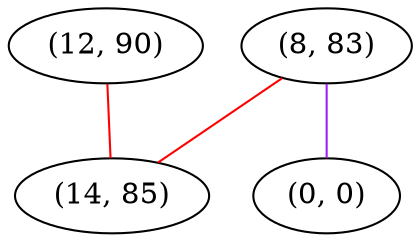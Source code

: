 graph "" {
"(12, 90)";
"(8, 83)";
"(0, 0)";
"(14, 85)";
"(12, 90)" -- "(14, 85)"  [color=red, key=0, weight=1];
"(8, 83)" -- "(0, 0)"  [color=purple, key=0, weight=4];
"(8, 83)" -- "(14, 85)"  [color=red, key=0, weight=1];
}
